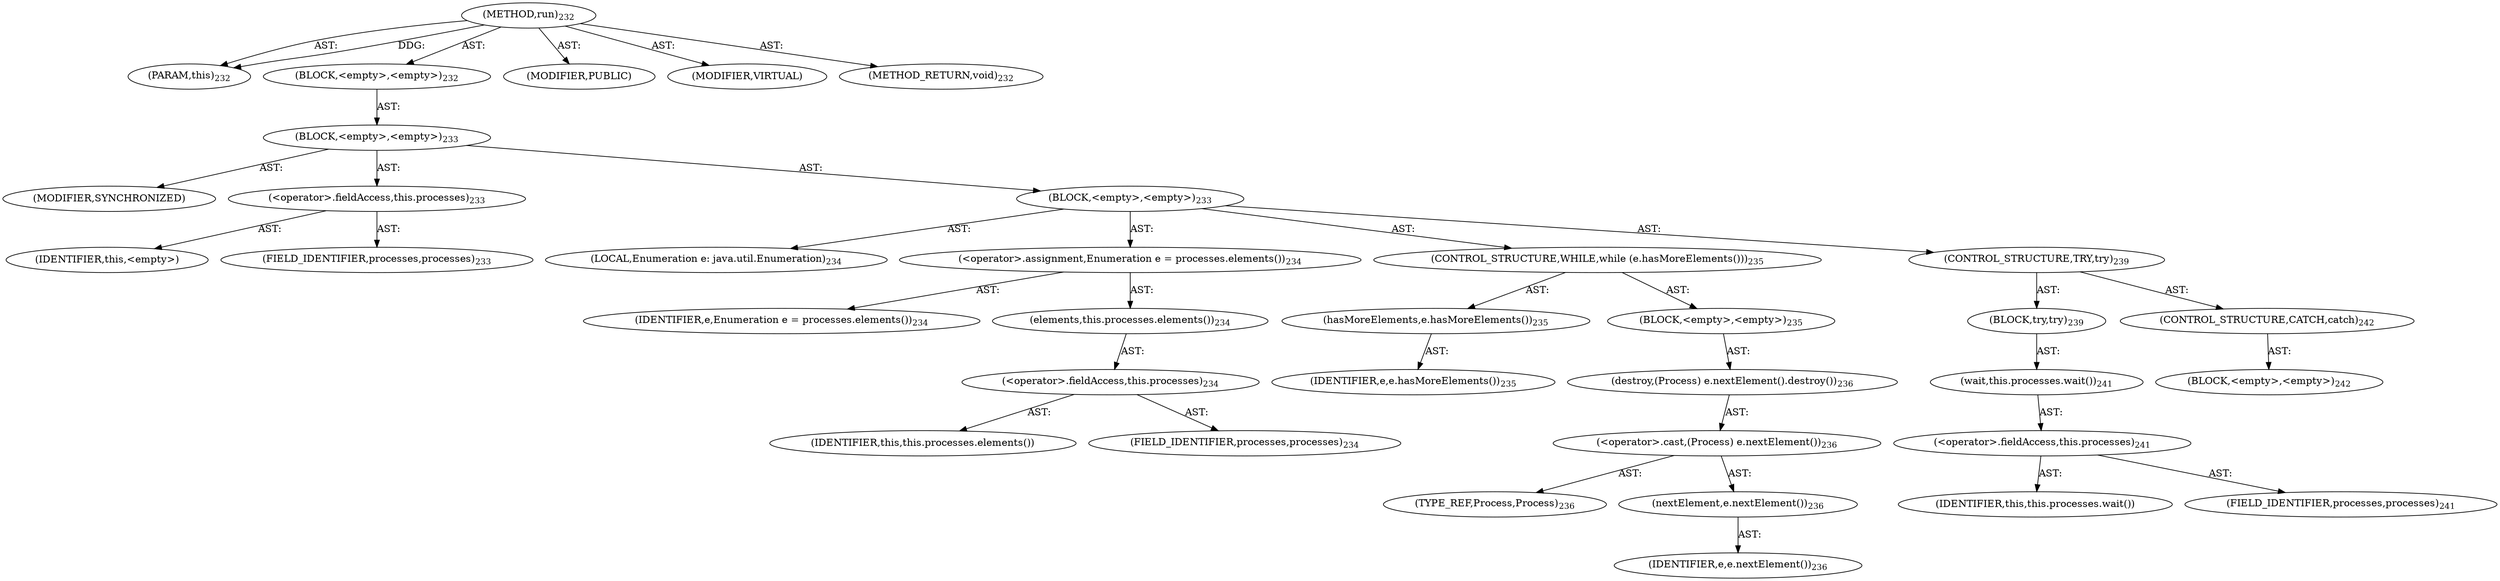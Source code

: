 digraph "run" {  
"111669149705" [label = <(METHOD,run)<SUB>232</SUB>> ]
"115964117005" [label = <(PARAM,this)<SUB>232</SUB>> ]
"25769803806" [label = <(BLOCK,&lt;empty&gt;,&lt;empty&gt;)<SUB>232</SUB>> ]
"25769803807" [label = <(BLOCK,&lt;empty&gt;,&lt;empty&gt;)<SUB>233</SUB>> ]
"133143986203" [label = <(MODIFIER,SYNCHRONIZED)> ]
"30064771172" [label = <(&lt;operator&gt;.fieldAccess,this.processes)<SUB>233</SUB>> ]
"68719476801" [label = <(IDENTIFIER,this,&lt;empty&gt;)> ]
"55834574886" [label = <(FIELD_IDENTIFIER,processes,processes)<SUB>233</SUB>> ]
"25769803808" [label = <(BLOCK,&lt;empty&gt;,&lt;empty&gt;)<SUB>233</SUB>> ]
"94489280517" [label = <(LOCAL,Enumeration e: java.util.Enumeration)<SUB>234</SUB>> ]
"30064771173" [label = <(&lt;operator&gt;.assignment,Enumeration e = processes.elements())<SUB>234</SUB>> ]
"68719476802" [label = <(IDENTIFIER,e,Enumeration e = processes.elements())<SUB>234</SUB>> ]
"30064771174" [label = <(elements,this.processes.elements())<SUB>234</SUB>> ]
"30064771175" [label = <(&lt;operator&gt;.fieldAccess,this.processes)<SUB>234</SUB>> ]
"68719476803" [label = <(IDENTIFIER,this,this.processes.elements())> ]
"55834574887" [label = <(FIELD_IDENTIFIER,processes,processes)<SUB>234</SUB>> ]
"47244640273" [label = <(CONTROL_STRUCTURE,WHILE,while (e.hasMoreElements()))<SUB>235</SUB>> ]
"30064771176" [label = <(hasMoreElements,e.hasMoreElements())<SUB>235</SUB>> ]
"68719476804" [label = <(IDENTIFIER,e,e.hasMoreElements())<SUB>235</SUB>> ]
"25769803809" [label = <(BLOCK,&lt;empty&gt;,&lt;empty&gt;)<SUB>235</SUB>> ]
"30064771177" [label = <(destroy,(Process) e.nextElement().destroy())<SUB>236</SUB>> ]
"30064771178" [label = <(&lt;operator&gt;.cast,(Process) e.nextElement())<SUB>236</SUB>> ]
"180388626433" [label = <(TYPE_REF,Process,Process)<SUB>236</SUB>> ]
"30064771179" [label = <(nextElement,e.nextElement())<SUB>236</SUB>> ]
"68719476805" [label = <(IDENTIFIER,e,e.nextElement())<SUB>236</SUB>> ]
"47244640274" [label = <(CONTROL_STRUCTURE,TRY,try)<SUB>239</SUB>> ]
"25769803810" [label = <(BLOCK,try,try)<SUB>239</SUB>> ]
"30064771180" [label = <(wait,this.processes.wait())<SUB>241</SUB>> ]
"30064771181" [label = <(&lt;operator&gt;.fieldAccess,this.processes)<SUB>241</SUB>> ]
"68719476806" [label = <(IDENTIFIER,this,this.processes.wait())> ]
"55834574888" [label = <(FIELD_IDENTIFIER,processes,processes)<SUB>241</SUB>> ]
"47244640275" [label = <(CONTROL_STRUCTURE,CATCH,catch)<SUB>242</SUB>> ]
"25769803811" [label = <(BLOCK,&lt;empty&gt;,&lt;empty&gt;)<SUB>242</SUB>> ]
"133143986204" [label = <(MODIFIER,PUBLIC)> ]
"133143986205" [label = <(MODIFIER,VIRTUAL)> ]
"128849018889" [label = <(METHOD_RETURN,void)<SUB>232</SUB>> ]
  "111669149705" -> "115964117005"  [ label = "AST: "] 
  "111669149705" -> "25769803806"  [ label = "AST: "] 
  "111669149705" -> "133143986204"  [ label = "AST: "] 
  "111669149705" -> "133143986205"  [ label = "AST: "] 
  "111669149705" -> "128849018889"  [ label = "AST: "] 
  "25769803806" -> "25769803807"  [ label = "AST: "] 
  "25769803807" -> "133143986203"  [ label = "AST: "] 
  "25769803807" -> "30064771172"  [ label = "AST: "] 
  "25769803807" -> "25769803808"  [ label = "AST: "] 
  "30064771172" -> "68719476801"  [ label = "AST: "] 
  "30064771172" -> "55834574886"  [ label = "AST: "] 
  "25769803808" -> "94489280517"  [ label = "AST: "] 
  "25769803808" -> "30064771173"  [ label = "AST: "] 
  "25769803808" -> "47244640273"  [ label = "AST: "] 
  "25769803808" -> "47244640274"  [ label = "AST: "] 
  "30064771173" -> "68719476802"  [ label = "AST: "] 
  "30064771173" -> "30064771174"  [ label = "AST: "] 
  "30064771174" -> "30064771175"  [ label = "AST: "] 
  "30064771175" -> "68719476803"  [ label = "AST: "] 
  "30064771175" -> "55834574887"  [ label = "AST: "] 
  "47244640273" -> "30064771176"  [ label = "AST: "] 
  "47244640273" -> "25769803809"  [ label = "AST: "] 
  "30064771176" -> "68719476804"  [ label = "AST: "] 
  "25769803809" -> "30064771177"  [ label = "AST: "] 
  "30064771177" -> "30064771178"  [ label = "AST: "] 
  "30064771178" -> "180388626433"  [ label = "AST: "] 
  "30064771178" -> "30064771179"  [ label = "AST: "] 
  "30064771179" -> "68719476805"  [ label = "AST: "] 
  "47244640274" -> "25769803810"  [ label = "AST: "] 
  "47244640274" -> "47244640275"  [ label = "AST: "] 
  "25769803810" -> "30064771180"  [ label = "AST: "] 
  "30064771180" -> "30064771181"  [ label = "AST: "] 
  "30064771181" -> "68719476806"  [ label = "AST: "] 
  "30064771181" -> "55834574888"  [ label = "AST: "] 
  "47244640275" -> "25769803811"  [ label = "AST: "] 
  "111669149705" -> "115964117005"  [ label = "DDG: "] 
}
